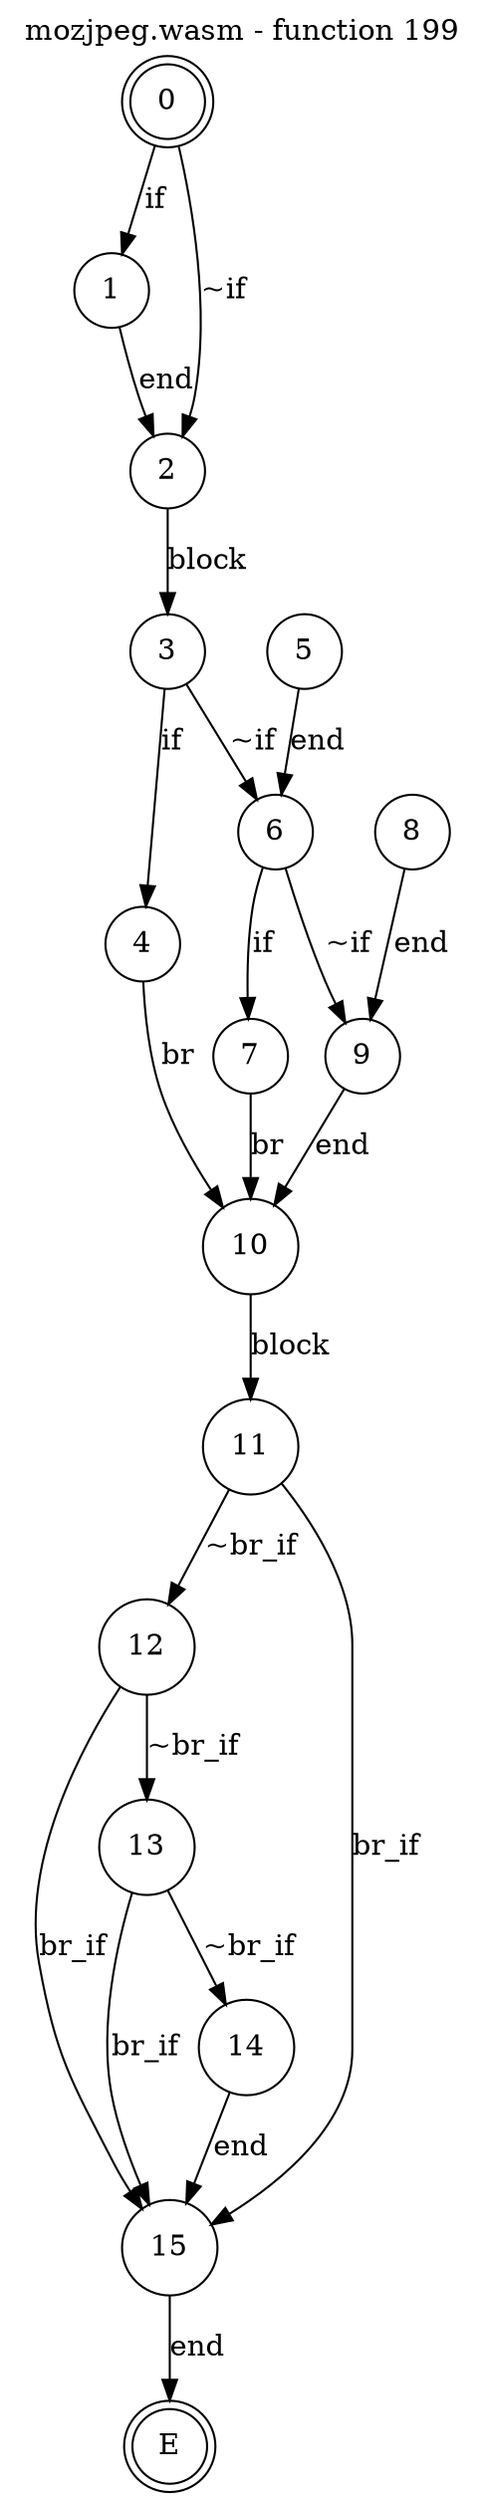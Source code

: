 digraph finite_state_machine {
    label = "mozjpeg.wasm - function 199"
    labelloc =  t
    labelfontsize = 16
    labelfontcolor = black
    labelfontname = "Helvetica"
    node [shape = doublecircle]; 0 E ;
    node [shape = circle];
    0 -> 1[label="if"];
    0 -> 2[label="~if"];
    1 -> 2[label="end"];
    2 -> 3[label="block"];
    3 -> 4[label="if"];
    3 -> 6[label="~if"];
    4 -> 10[label="br"];
    5 -> 6[label="end"];
    6 -> 7[label="if"];
    6 -> 9[label="~if"];
    7 -> 10[label="br"];
    8 -> 9[label="end"];
    9 -> 10[label="end"];
    10 -> 11[label="block"];
    11 -> 12[label="~br_if"];
    11 -> 15[label="br_if"];
    12 -> 13[label="~br_if"];
    12 -> 15[label="br_if"];
    13 -> 14[label="~br_if"];
    13 -> 15[label="br_if"];
    14 -> 15[label="end"];
    15 -> E[label="end"];
}
